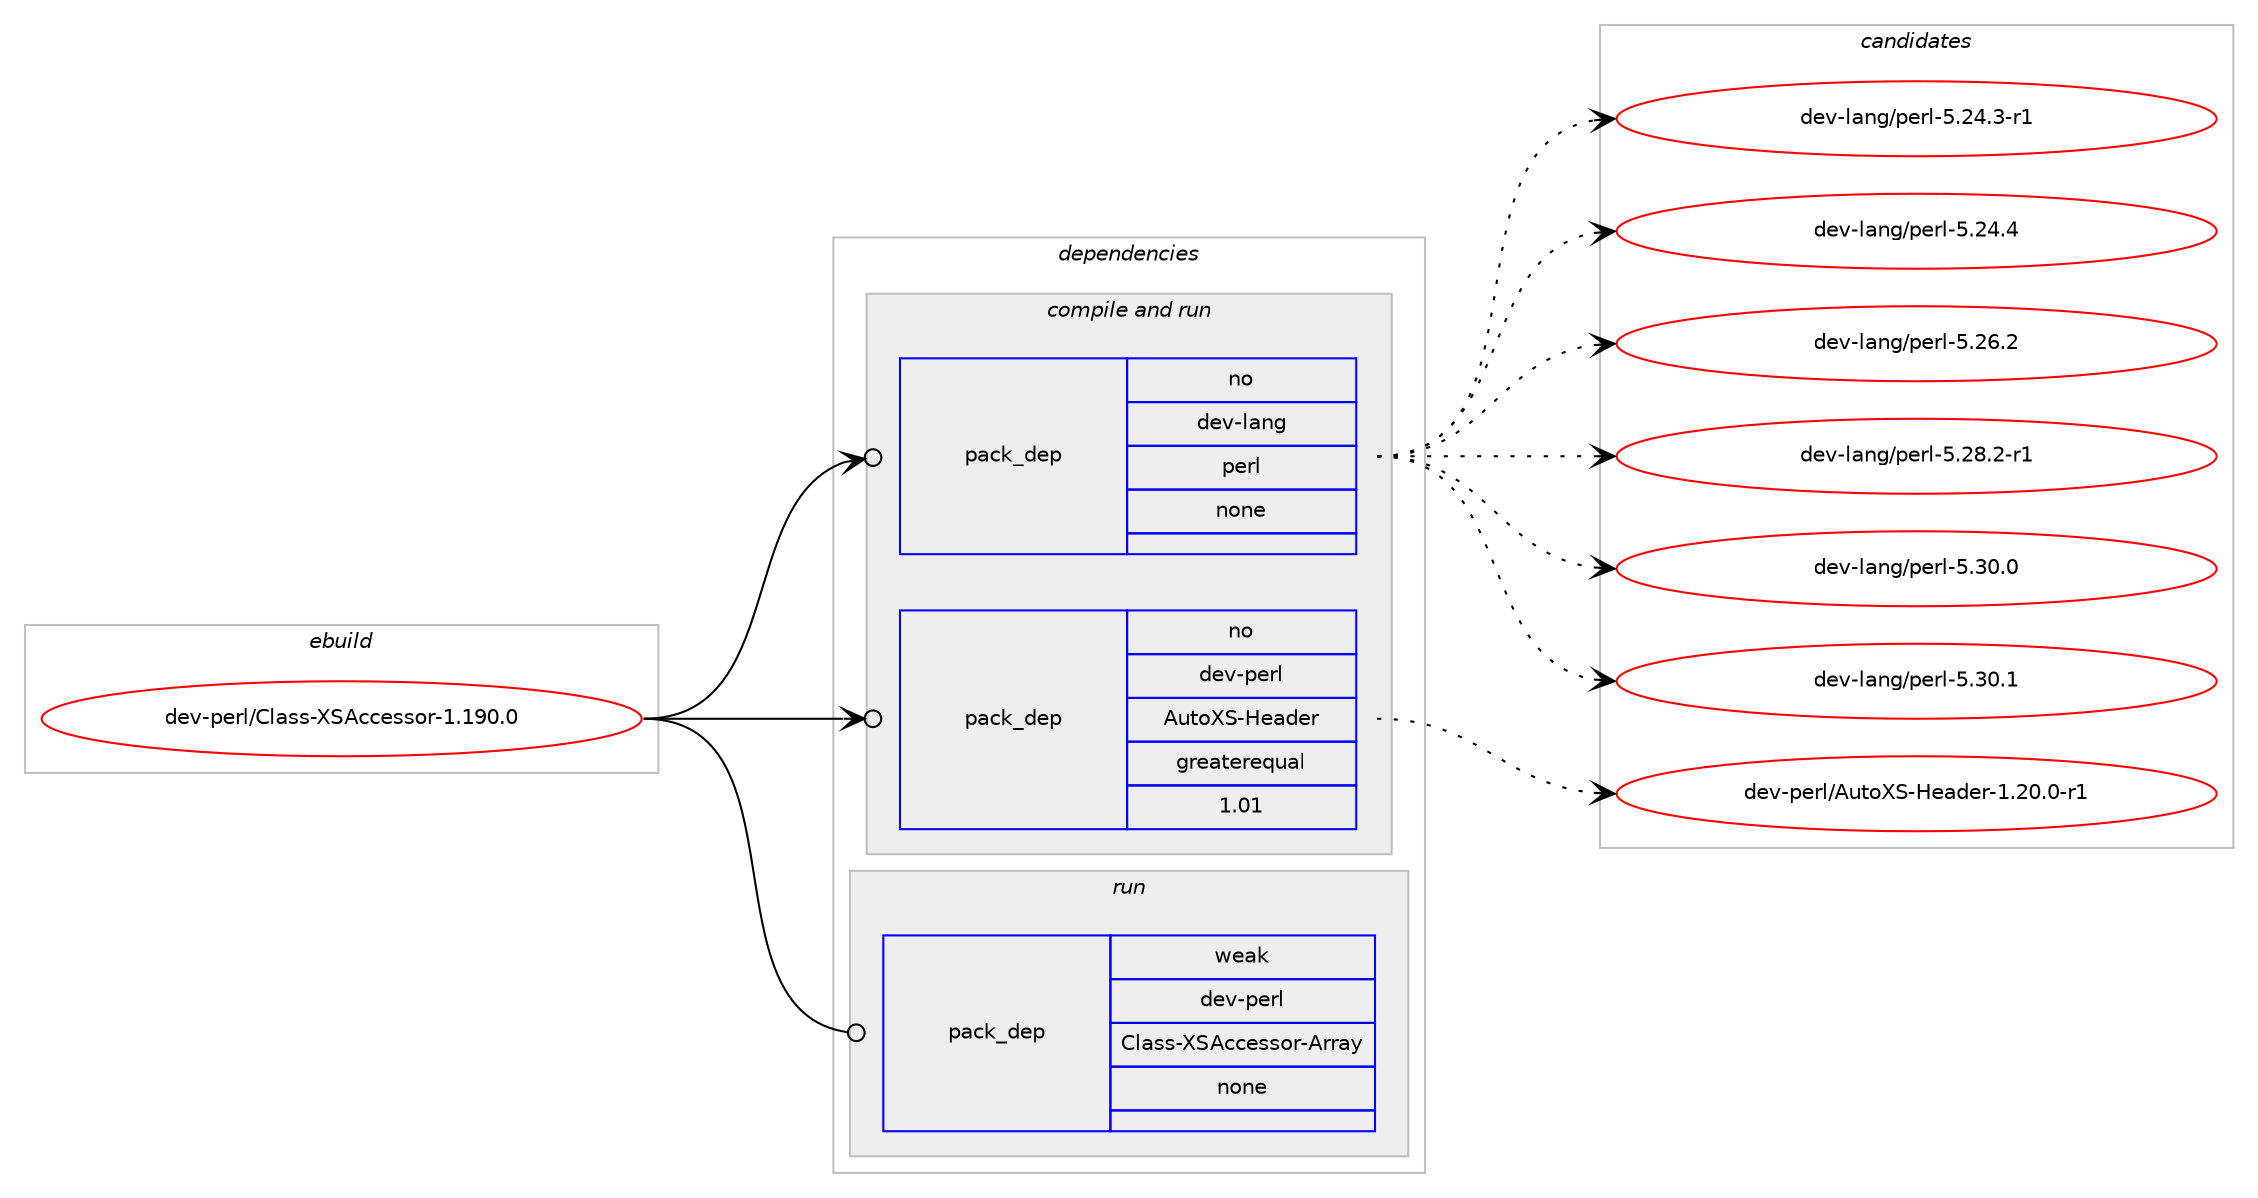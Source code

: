 digraph prolog {

# *************
# Graph options
# *************

newrank=true;
concentrate=true;
compound=true;
graph [rankdir=LR,fontname=Helvetica,fontsize=10,ranksep=1.5];#, ranksep=2.5, nodesep=0.2];
edge  [arrowhead=vee];
node  [fontname=Helvetica,fontsize=10];

# **********
# The ebuild
# **********

subgraph cluster_leftcol {
color=gray;
rank=same;
label=<<i>ebuild</i>>;
id [label="dev-perl/Class-XSAccessor-1.190.0", color=red, width=4, href="../dev-perl/Class-XSAccessor-1.190.0.svg"];
}

# ****************
# The dependencies
# ****************

subgraph cluster_midcol {
color=gray;
label=<<i>dependencies</i>>;
subgraph cluster_compile {
fillcolor="#eeeeee";
style=filled;
label=<<i>compile</i>>;
}
subgraph cluster_compileandrun {
fillcolor="#eeeeee";
style=filled;
label=<<i>compile and run</i>>;
subgraph pack429828 {
dependency574820 [label=<<TABLE BORDER="0" CELLBORDER="1" CELLSPACING="0" CELLPADDING="4" WIDTH="220"><TR><TD ROWSPAN="6" CELLPADDING="30">pack_dep</TD></TR><TR><TD WIDTH="110">no</TD></TR><TR><TD>dev-lang</TD></TR><TR><TD>perl</TD></TR><TR><TD>none</TD></TR><TR><TD></TD></TR></TABLE>>, shape=none, color=blue];
}
id:e -> dependency574820:w [weight=20,style="solid",arrowhead="odotvee"];
subgraph pack429829 {
dependency574821 [label=<<TABLE BORDER="0" CELLBORDER="1" CELLSPACING="0" CELLPADDING="4" WIDTH="220"><TR><TD ROWSPAN="6" CELLPADDING="30">pack_dep</TD></TR><TR><TD WIDTH="110">no</TD></TR><TR><TD>dev-perl</TD></TR><TR><TD>AutoXS-Header</TD></TR><TR><TD>greaterequal</TD></TR><TR><TD>1.01</TD></TR></TABLE>>, shape=none, color=blue];
}
id:e -> dependency574821:w [weight=20,style="solid",arrowhead="odotvee"];
}
subgraph cluster_run {
fillcolor="#eeeeee";
style=filled;
label=<<i>run</i>>;
subgraph pack429830 {
dependency574822 [label=<<TABLE BORDER="0" CELLBORDER="1" CELLSPACING="0" CELLPADDING="4" WIDTH="220"><TR><TD ROWSPAN="6" CELLPADDING="30">pack_dep</TD></TR><TR><TD WIDTH="110">weak</TD></TR><TR><TD>dev-perl</TD></TR><TR><TD>Class-XSAccessor-Array</TD></TR><TR><TD>none</TD></TR><TR><TD></TD></TR></TABLE>>, shape=none, color=blue];
}
id:e -> dependency574822:w [weight=20,style="solid",arrowhead="odot"];
}
}

# **************
# The candidates
# **************

subgraph cluster_choices {
rank=same;
color=gray;
label=<<i>candidates</i>>;

subgraph choice429828 {
color=black;
nodesep=1;
choice100101118451089711010347112101114108455346505246514511449 [label="dev-lang/perl-5.24.3-r1", color=red, width=4,href="../dev-lang/perl-5.24.3-r1.svg"];
choice10010111845108971101034711210111410845534650524652 [label="dev-lang/perl-5.24.4", color=red, width=4,href="../dev-lang/perl-5.24.4.svg"];
choice10010111845108971101034711210111410845534650544650 [label="dev-lang/perl-5.26.2", color=red, width=4,href="../dev-lang/perl-5.26.2.svg"];
choice100101118451089711010347112101114108455346505646504511449 [label="dev-lang/perl-5.28.2-r1", color=red, width=4,href="../dev-lang/perl-5.28.2-r1.svg"];
choice10010111845108971101034711210111410845534651484648 [label="dev-lang/perl-5.30.0", color=red, width=4,href="../dev-lang/perl-5.30.0.svg"];
choice10010111845108971101034711210111410845534651484649 [label="dev-lang/perl-5.30.1", color=red, width=4,href="../dev-lang/perl-5.30.1.svg"];
dependency574820:e -> choice100101118451089711010347112101114108455346505246514511449:w [style=dotted,weight="100"];
dependency574820:e -> choice10010111845108971101034711210111410845534650524652:w [style=dotted,weight="100"];
dependency574820:e -> choice10010111845108971101034711210111410845534650544650:w [style=dotted,weight="100"];
dependency574820:e -> choice100101118451089711010347112101114108455346505646504511449:w [style=dotted,weight="100"];
dependency574820:e -> choice10010111845108971101034711210111410845534651484648:w [style=dotted,weight="100"];
dependency574820:e -> choice10010111845108971101034711210111410845534651484649:w [style=dotted,weight="100"];
}
subgraph choice429829 {
color=black;
nodesep=1;
choice1001011184511210111410847651171161118883457210197100101114454946504846484511449 [label="dev-perl/AutoXS-Header-1.20.0-r1", color=red, width=4,href="../dev-perl/AutoXS-Header-1.20.0-r1.svg"];
dependency574821:e -> choice1001011184511210111410847651171161118883457210197100101114454946504846484511449:w [style=dotted,weight="100"];
}
subgraph choice429830 {
color=black;
nodesep=1;
}
}

}
